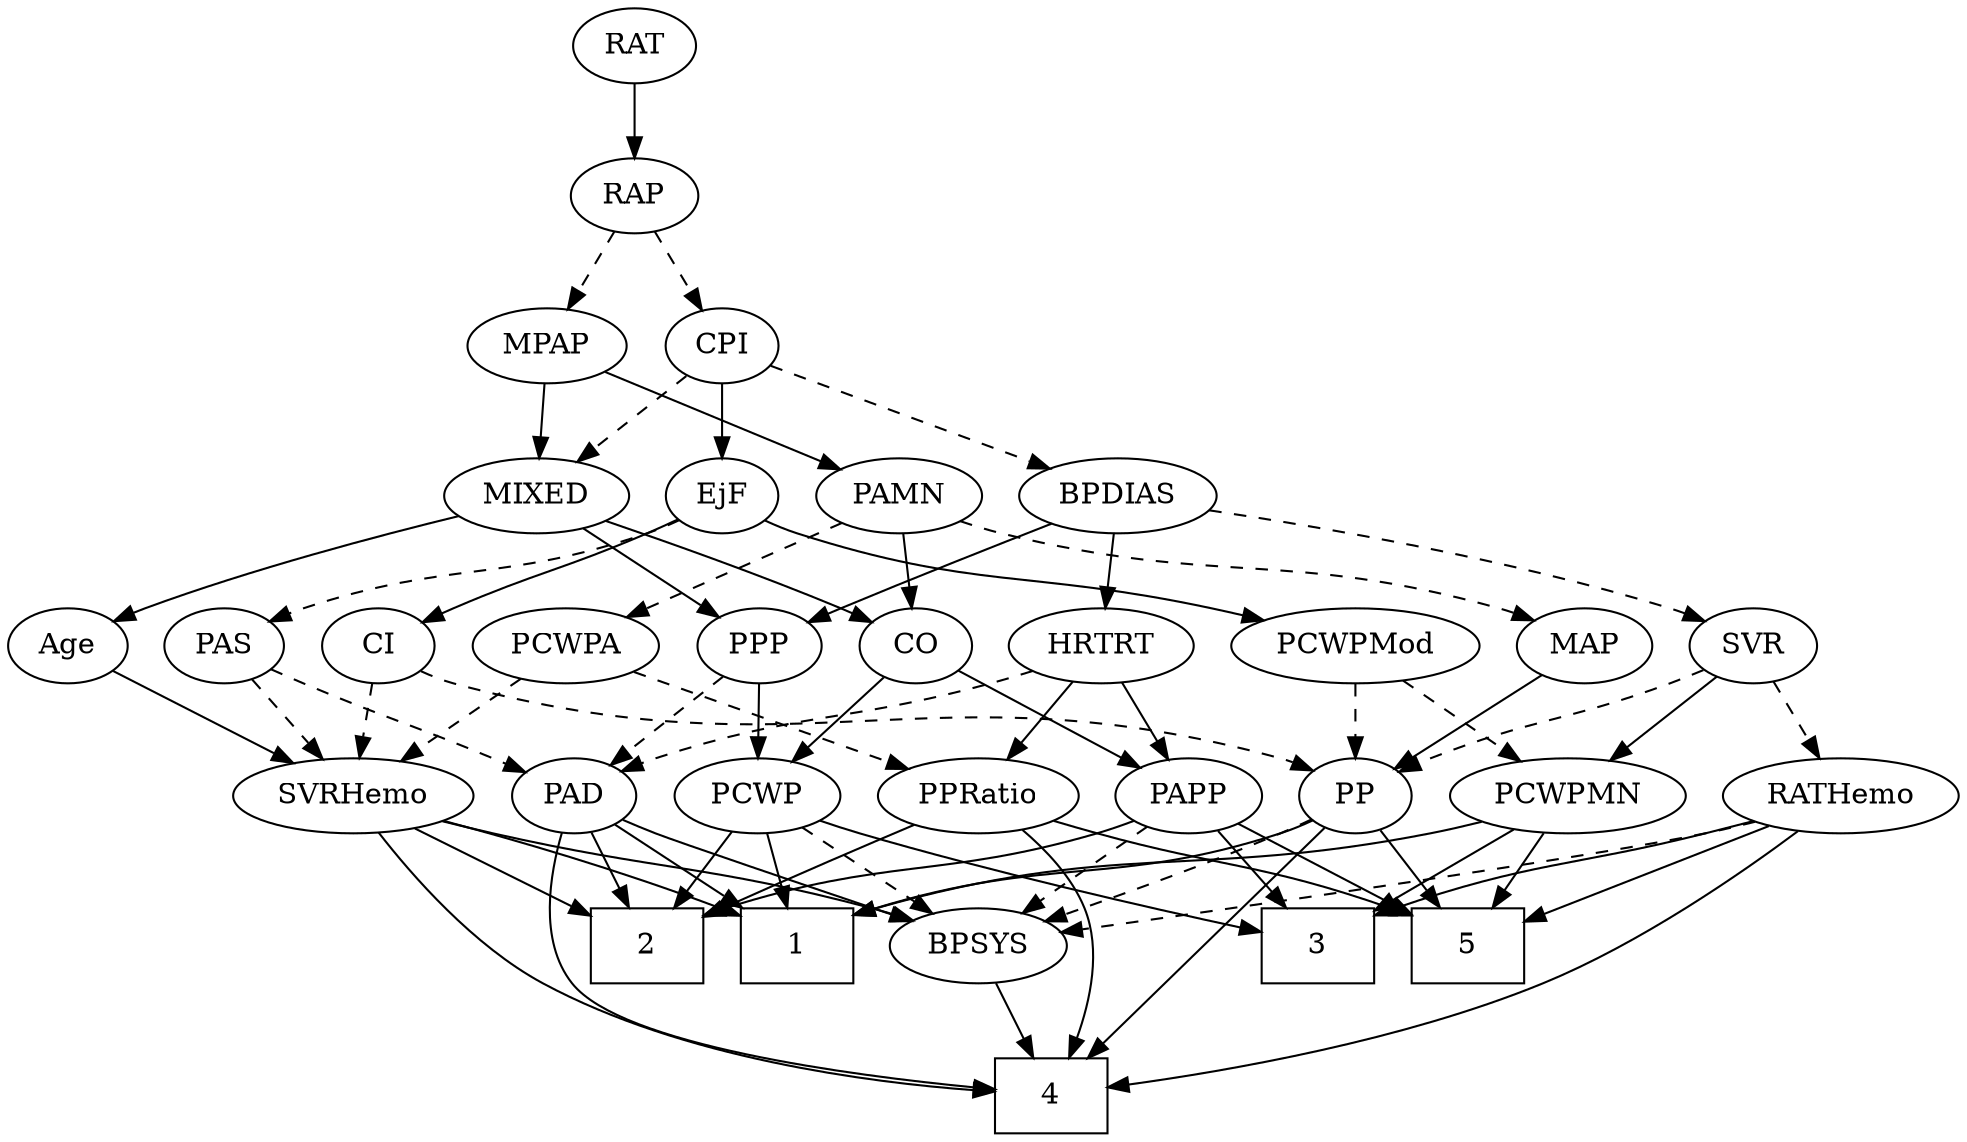 strict digraph {
	graph [bb="0,0,852.4,540"];
	node [label="\N"];
	1	[height=0.5,
		pos="425,90",
		shape=box,
		width=0.75];
	2	[height=0.5,
		pos="353,90",
		shape=box,
		width=0.75];
	3	[height=0.5,
		pos="663,90",
		shape=box,
		width=0.75];
	4	[height=0.5,
		pos="403,18",
		shape=box,
		width=0.75];
	5	[height=0.5,
		pos="591,90",
		shape=box,
		width=0.75];
	Age	[height=0.5,
		pos="27,234",
		width=0.75];
	SVRHemo	[height=0.5,
		pos="153,162",
		width=1.3902];
	Age -> SVRHemo	[pos="e,126.67,177.63 47.244,221.75 66.198,211.22 94.927,195.26 117.66,182.63",
		style=solid];
	EjF	[height=0.5,
		pos="432,306",
		width=0.75];
	PAS	[height=0.5,
		pos="201,234",
		width=0.75];
	EjF -> PAS	[pos="e,221.62,245.68 411.38,294.32 406.43,292.02 401.1,289.76 396,288 327.5,264.39 305.5,275.61 237,252 235.09,251.34 233.14,250.61 231.2,\
249.83",
		style=dashed];
	PCWPMod	[height=0.5,
		pos="692,234",
		width=1.4443];
	EjF -> PCWPMod	[pos="e,653.36,246.11 452.61,294.3 457.56,292 462.9,289.74 468,288 538.2,264.01 559.02,269.97 631,252 635.08,250.98 639.3,249.89 643.53,\
248.76",
		style=solid];
	CI	[height=0.5,
		pos="273,234",
		width=0.75];
	EjF -> CI	[pos="e,294.24,245.24 410.76,294.76 405.93,292.49 400.8,290.13 396,288 357.74,271.06 347.26,268.94 309,252 307.2,251.2 305.35,250.37 303.49,\
249.53",
		style=solid];
	RAP	[height=0.5,
		pos="391,450",
		width=0.77632];
	MPAP	[height=0.5,
		pos="351,378",
		width=0.97491];
	RAP -> MPAP	[pos="e,360.5,395.63 381.72,432.76 376.95,424.4 371.01,414.02 365.63,404.61",
		style=dashed];
	CPI	[height=0.5,
		pos="431,378",
		width=0.75];
	RAP -> CPI	[pos="e,421.77,395.15 400.28,432.76 405.17,424.19 411.29,413.49 416.77,403.9",
		style=dashed];
	MIXED	[height=0.5,
		pos="256,306",
		width=1.1193];
	MIXED -> Age	[pos="e,48.059,245.69 220.56,297.22 181.4,288.17 116.77,271.91 63,252 61.153,251.32 59.27,250.57 57.384,249.79",
		style=solid];
	CO	[height=0.5,
		pos="515,234",
		width=0.75];
	MIXED -> CO	[pos="e,494.4,245.74 286.22,294.06 292.7,291.9 299.54,289.76 306,288 381.76,267.32 404.53,276.94 479,252 480.92,251.36 482.87,250.64 484.81,\
249.87",
		style=solid];
	PPP	[height=0.5,
		pos="345,234",
		width=0.75];
	MIXED -> PPP	[pos="e,328.13,248.27 275.31,289.81 288.47,279.46 306.02,265.66 320.21,254.49",
		style=solid];
	MPAP -> MIXED	[pos="e,276.18,321.87 331.78,362.83 318.14,352.79 299.63,339.15 284.31,327.86",
		style=solid];
	PAMN	[height=0.5,
		pos="351,306",
		width=1.011];
	MPAP -> PAMN	[pos="e,351,324.1 351,359.7 351,351.98 351,342.71 351,334.11",
		style=solid];
	BPSYS	[height=0.5,
		pos="508,90",
		width=1.0471];
	BPSYS -> 4	[pos="e,428.79,36.194 487,75.003 472.87,65.577 453.89,52.926 437.55,42.033",
		style=solid];
	PAD	[height=0.5,
		pos="347,162",
		width=0.79437];
	PAD -> 1	[pos="e,405.93,108.11 362.78,146.83 373.01,137.66 386.58,125.48 398.44,114.84",
		style=solid];
	PAD -> 2	[pos="e,351.53,108.1 348.48,143.7 349.14,135.98 349.94,126.71 350.68,118.11",
		style=solid];
	PAD -> 4	[pos="e,375.92,27.564 334.31,145.49 320.94,127.14 303.57,96.06 317,72 327.63,52.962 348.22,39.915 366.59,31.53",
		style=solid];
	PAD -> BPSYS	[pos="e,480.6,102.68 369.88,150.7 374.86,148.48 380.1,146.15 385,144 413.94,131.29 446.84,117.13 471.32,106.65",
		style=solid];
	PCWP	[height=0.5,
		pos="429,162",
		width=0.97491];
	CO -> PCWP	[pos="e,447.02,177.66 498.42,219.5 486.1,209.47 469.05,195.6 454.93,184.11",
		style=solid];
	PAPP	[height=0.5,
		pos="514,162",
		width=0.88464];
	CO -> PAPP	[pos="e,514.24,180.1 514.75,215.7 514.64,207.98 514.51,198.71 514.39,190.11",
		style=solid];
	PAS -> PAD	[pos="e,324.79,173.65 222.23,222.82 246.81,211.03 287.54,191.51 315.74,177.99",
		style=dashed];
	PAS -> SVRHemo	[pos="e,164.52,179.8 190.11,217.12 184.26,208.59 176.92,197.89 170.32,188.25",
		style=dashed];
	PAMN -> CO	[pos="e,493.76,245.24 378.63,294.01 404.67,283.55 444.69,267.19 479,252 480.8,251.2 482.65,250.37 484.51,249.53",
		style=solid];
	PCWPA	[height=0.5,
		pos="114,234",
		width=1.1555];
	PAMN -> PCWPA	[pos="e,145.45,245.87 322.94,294.11 317.05,291.97 310.85,289.83 305,288 243.68,268.84 226.62,270.17 165,252 161.82,251.06 158.54,250.06 \
155.26,249.02",
		style=dashed];
	MAP	[height=0.5,
		pos="591,234",
		width=0.84854];
	PAMN -> MAP	[pos="e,567.57,245.76 378.41,293.98 384.17,291.86 390.25,289.75 396,288 463.67,267.46 483.76,273.91 551,252 553.39,251.22 555.83,250.36 \
558.27,249.45",
		style=dashed];
	RATHemo	[height=0.5,
		pos="803,162",
		width=1.3721];
	RATHemo -> 3	[pos="e,690.47,104.73 775.01,147 753.31,136.15 723.07,121.03 699.48,109.24",
		style=solid];
	RATHemo -> 4	[pos="e,430.32,18.119 791.68,144.11 776.88,123.49 748.93,89.236 716,72 625.49,24.619 501.94,18.066 440.66,18.057",
		style=solid];
	RATHemo -> 5	[pos="e,618.33,104.42 765.61,150.06 723.34,137.65 657.32,118.13 627.76,107.87",
		style=solid];
	RATHemo -> BPSYS	[pos="e,536.6,102.17 766.64,149.75 759.5,147.71 752.04,145.69 745,144 661.44,123.89 637.9,130.69 555,108 552.08,107.2 549.09,106.3 546.09,\
105.35",
		style=dashed];
	CPI -> EjF	[pos="e,431.76,324.1 431.25,359.7 431.36,351.98 431.49,342.71 431.61,334.11",
		style=solid];
	CPI -> MIXED	[pos="e,286.64,317.91 409.8,366.66 404.97,364.39 399.83,362.06 395,360 362.06,345.97 324.02,331.59 296.08,321.35",
		style=dashed];
	BPDIAS	[height=0.5,
		pos="519,306",
		width=1.1735];
	CPI -> BPDIAS	[pos="e,499.95,322.16 447.97,363.5 460.41,353.61 477.56,339.96 491.89,328.56",
		style=dashed];
	RAT	[height=0.5,
		pos="391,522",
		width=0.75827];
	RAT -> RAP	[pos="e,391,468.1 391,503.7 391,495.98 391,486.71 391,478.11",
		style=solid];
	SVR	[height=0.5,
		pos="790,234",
		width=0.77632];
	SVR -> RATHemo	[pos="e,799.79,180.28 793.15,216.05 794.58,208.35 796.31,199.03 797.92,190.36",
		style=dashed];
	PCWPMN	[height=0.5,
		pos="686,162",
		width=1.3902];
	SVR -> PCWPMN	[pos="e,708.79,178.34 771.41,220.49 756.34,210.35 734.8,195.84 717.11,183.94",
		style=solid];
	PP	[height=0.5,
		pos="591,162",
		width=0.75];
	SVR -> PP	[pos="e,612.07,173.65 768.32,222.37 763.35,220.12 758.04,217.86 753,216 698.38,195.78 681.51,200.5 627,180 625.16,179.31 623.28,178.56 \
621.39,177.77",
		style=dashed];
	PCWPMod -> PCWPMN	[pos="e,687.47,180.1 690.52,215.7 689.86,207.98 689.06,198.71 688.32,190.11",
		style=dashed];
	PCWPMod -> PP	[pos="e,608.98,175.46 669.58,217.46 654.19,206.79 633.68,192.58 617.48,181.35",
		style=dashed];
	PCWPA -> SVRHemo	[pos="e,143.55,179.96 123.24,216.41 127.84,208.16 133.5,198.01 138.64,188.78",
		style=dashed];
	PPRatio	[height=0.5,
		pos="261,162",
		width=1.1013];
	PCWPA -> PPRatio	[pos="e,234.7,175.52 140.96,220.16 164.73,208.84 199.53,192.27 225.55,179.88",
		style=dashed];
	PCWPMN -> 1	[pos="e,452.25,104.65 648.65,149.83 641.49,147.8 634.03,145.77 627,144 556.8,126.3 534.32,131.76 461.83,107.88",
		style=solid];
	PCWPMN -> 3	[pos="e,668.68,108.28 680.43,144.05 677.84,136.18 674.7,126.62 671.8,117.79",
		style=solid];
	PCWPMN -> 5	[pos="e,614.36,108.21 664.92,145.46 652.51,136.33 636.59,124.59 622.69,114.35",
		style=solid];
	SVRHemo -> 1	[pos="e,397.76,104.69 190.02,149.84 197.28,147.8 204.86,145.75 212,144 286.92,125.62 310.95,132.7 388.09,107.88",
		style=solid];
	SVRHemo -> 2	[pos="e,325.93,100.47 187.84,148.81 223.74,136.24 279.5,116.72 316.14,103.9",
		style=solid];
	SVRHemo -> 4	[pos="e,375.86,28.851 172.84,145.17 197.14,126.23 240.03,94.306 280,72 307.96,56.394 341.44,42.24 366.4,32.493",
		style=solid];
	SVRHemo -> BPSYS	[pos="e,479.96,102.2 189.63,149.61 196.99,147.55 204.71,145.57 212,144 321.31,120.47 352.53,135.16 461,108 464.02,107.24 467.11,106.37 \
470.2,105.42",
		style=solid];
	BPDIAS -> SVR	[pos="e,768.39,245.84 557.77,298.77 604.75,290.64 685.93,274.73 753,252 754.91,251.35 756.85,250.64 758.79,249.88",
		style=dashed];
	BPDIAS -> PPP	[pos="e,366.2,245.33 487.77,293.76 459.62,283.45 417.22,267.48 381,252 379.19,251.23 377.33,250.41 375.47,249.58",
		style=solid];
	HRTRT	[height=0.5,
		pos="430,234",
		width=1.1013];
	BPDIAS -> HRTRT	[pos="e,448.97,249.92 499.69,289.81 487.24,280.02 470.87,267.15 457.13,256.34",
		style=solid];
	MAP -> PP	[pos="e,591,180.1 591,215.7 591,207.98 591,198.71 591,190.11",
		style=solid];
	PP -> 1	[pos="e,452.03,104.03 569.8,150.66 564.97,148.4 559.83,146.06 555,144 516.51,127.57 503.78,125.75 461.26,107.95",
		style=solid];
	PP -> 4	[pos="e,430.45,19.617 612.28,150.9 643.39,136.1 697.74,110.02 699,108 707.46,94.421 709.27,84.27 699,72 666.43,33.077 512.58,22.705 440.47,\
19.968",
		style=solid];
	PP -> 5	[pos="e,591,108.1 591,143.7 591,135.98 591,126.71 591,118.11",
		style=solid];
	PP -> BPSYS	[pos="e,525.8,106.01 574.6,147.17 562.94,137.34 547.05,123.93 533.71,112.69",
		style=dashed];
	PPP -> PAD	[pos="e,346.51,180.1 345.49,215.7 345.71,207.98 345.98,198.71 346.23,190.11",
		style=dashed];
	PPP -> PCWP	[pos="e,411.4,177.66 361.2,219.5 373.23,209.47 389.88,195.6 403.67,184.11",
		style=solid];
	PPRatio -> 2	[pos="e,330.6,108.04 280.51,146.15 292.65,136.92 308.53,124.83 322.33,114.33",
		style=solid];
	PPRatio -> 4	[pos="e,375.62,29.501 266.79,144.14 274.13,124.8 288.34,93.05 309,72 325.17,55.528 347.54,42.637 366.4,33.694",
		style=solid];
	PPRatio -> 5	[pos="e,563.81,104.86 290.17,149.65 296.32,147.54 302.82,145.53 309,144 413.11,118.21 447.22,138.66 553.95,107.8",
		style=solid];
	PCWP -> 1	[pos="e,425.98,108.1 428.01,143.7 427.57,135.98 427.04,126.71 426.55,118.11",
		style=solid];
	PCWP -> 2	[pos="e,371.59,108.13 412.51,145.81 402.72,136.79 390.09,125.16 378.98,114.93",
		style=solid];
	PCWP -> 3	[pos="e,635.73,104.61 455.78,149.97 461.42,147.84 467.37,145.74 473,144 537.15,124.21 558.69,130.49 625.93,107.98",
		style=solid];
	PCWP -> BPSYS	[pos="e,490.72,106.31 445.75,146.15 456.6,136.54 470.92,123.85 483.1,113.07",
		style=dashed];
	CI -> SVRHemo	[pos="e,178.27,177.74 253.18,221.44 235.24,210.98 208.43,195.34 187.06,182.87",
		style=dashed];
	CI -> PP	[pos="e,570.48,173.97 293.52,222.03 298.48,219.75 303.84,217.56 309,216 414.78,184.06 449.22,211.94 555,180 556.94,179.42 558.9,178.74 \
560.86,178.01",
		style=dashed];
	PAPP -> 2	[pos="e,380.07,103.93 489.24,150.64 461.69,139.09 418.15,120.77 389.53,108.14",
		style=solid];
	PAPP -> 3	[pos="e,635.88,103.82 537.82,149.85 558.9,139.98 590.74,125.05 626.66,108.15",
		style=solid];
	PAPP -> 5	[pos="e,572.26,108.04 530.33,146.15 540.3,137.09 553.28,125.29 564.68,114.93",
		style=solid];
	PAPP -> BPSYS	[pos="e,509.47,108.1 512.52,143.7 511.86,135.98 511.06,126.71 510.32,118.11",
		style=dashed];
	HRTRT -> PAD	[pos="e,363.56,176.97 411.99,217.81 400.07,207.75 384.28,194.44 371.26,183.46",
		style=dashed];
	HRTRT -> PPRatio	[pos="e,289.38,174.75 401.71,221.28 373.44,209.57 329.81,191.5 298.62,178.58",
		style=solid];
	HRTRT -> PAPP	[pos="e,496.95,177.21 448.23,217.81 460.21,207.82 476.05,194.62 489.19,183.68",
		style=solid];
}

